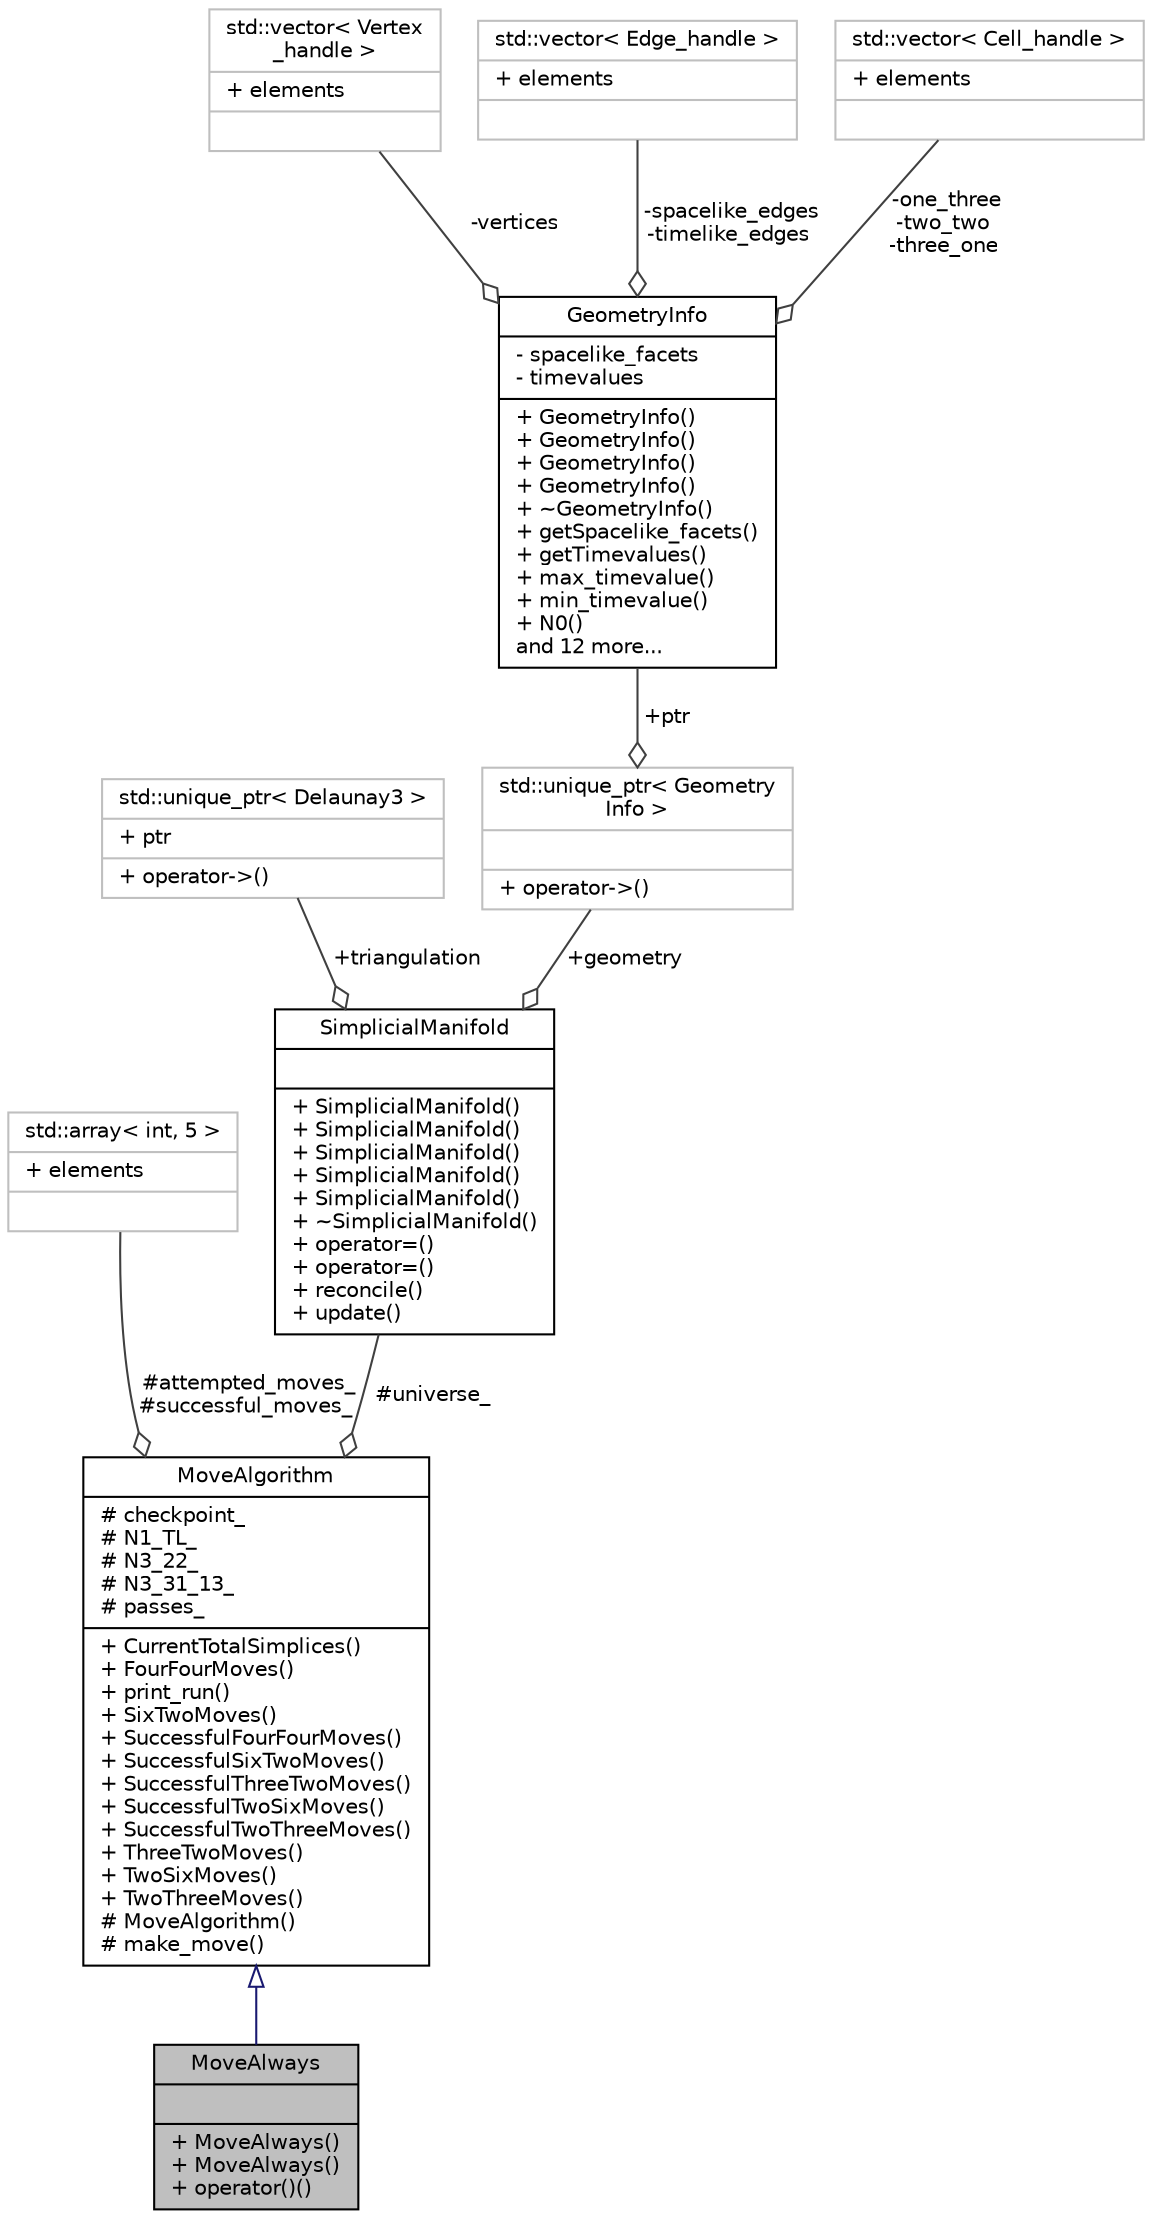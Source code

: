 digraph "MoveAlways"
{
 // LATEX_PDF_SIZE
  edge [fontname="Helvetica",fontsize="10",labelfontname="Helvetica",labelfontsize="10"];
  node [fontname="Helvetica",fontsize="10",shape=record];
  Node2 [label="{MoveAlways\n||+ MoveAlways()\l+ MoveAlways()\l+ operator()()\l}",height=0.2,width=0.4,color="black", fillcolor="grey75", style="filled", fontcolor="black",tooltip=" "];
  Node3 -> Node2 [dir="back",color="midnightblue",fontsize="10",style="solid",arrowtail="onormal",fontname="Helvetica"];
  Node3 [label="{MoveAlgorithm\n|# checkpoint_\l# N1_TL_\l# N3_22_\l# N3_31_13_\l# passes_\l|+ CurrentTotalSimplices()\l+ FourFourMoves()\l+ print_run()\l+ SixTwoMoves()\l+ SuccessfulFourFourMoves()\l+ SuccessfulSixTwoMoves()\l+ SuccessfulThreeTwoMoves()\l+ SuccessfulTwoSixMoves()\l+ SuccessfulTwoThreeMoves()\l+ ThreeTwoMoves()\l+ TwoSixMoves()\l+ TwoThreeMoves()\l# MoveAlgorithm()\l# make_move()\l}",height=0.2,width=0.4,color="black", fillcolor="white", style="filled",URL="$class_move_algorithm.html",tooltip="Base class for move algorithms."];
  Node4 -> Node3 [color="grey25",fontsize="10",style="solid",label=" #attempted_moves_\n#successful_moves_" ,arrowhead="odiamond",fontname="Helvetica"];
  Node4 [label="{std::array\< int, 5 \>\n|+ elements\l|}",height=0.2,width=0.4,color="grey75", fillcolor="white", style="filled",tooltip=" "];
  Node5 -> Node3 [color="grey25",fontsize="10",style="solid",label=" #universe_" ,arrowhead="odiamond",fontname="Helvetica"];
  Node5 [label="{SimplicialManifold\n||+ SimplicialManifold()\l+ SimplicialManifold()\l+ SimplicialManifold()\l+ SimplicialManifold()\l+ SimplicialManifold()\l+ ~SimplicialManifold()\l+ operator=()\l+ operator=()\l+ reconcile()\l+ update()\l}",height=0.2,width=0.4,color="black", fillcolor="white", style="filled",URL="$struct_simplicial_manifold.html",tooltip=" "];
  Node6 -> Node5 [color="grey25",fontsize="10",style="solid",label=" +triangulation" ,arrowhead="odiamond",fontname="Helvetica"];
  Node6 [label="{std::unique_ptr\< Delaunay3 \>\n|+ ptr\l|+ operator-\>()\l}",height=0.2,width=0.4,color="grey75", fillcolor="white", style="filled",tooltip=" "];
  Node7 -> Node5 [color="grey25",fontsize="10",style="solid",label=" +geometry" ,arrowhead="odiamond",fontname="Helvetica"];
  Node7 [label="{std::unique_ptr\< Geometry\lInfo \>\n||+ operator-\>()\l}",height=0.2,width=0.4,color="grey75", fillcolor="white", style="filled",tooltip=" "];
  Node8 -> Node7 [color="grey25",fontsize="10",style="solid",label=" +ptr" ,arrowhead="odiamond",fontname="Helvetica"];
  Node8 [label="{GeometryInfo\n|- spacelike_facets\l- timevalues\l|+ GeometryInfo()\l+ GeometryInfo()\l+ GeometryInfo()\l+ GeometryInfo()\l+ ~GeometryInfo()\l+ getSpacelike_facets()\l+ getTimevalues()\l+ max_timevalue()\l+ min_timevalue()\l+ N0()\land 12 more...\l}",height=0.2,width=0.4,color="black", fillcolor="white", style="filled",URL="$struct_geometry_info.html",tooltip=" "];
  Node9 -> Node8 [color="grey25",fontsize="10",style="solid",label=" -vertices" ,arrowhead="odiamond",fontname="Helvetica"];
  Node9 [label="{std::vector\< Vertex\l_handle \>\n|+ elements\l|}",height=0.2,width=0.4,color="grey75", fillcolor="white", style="filled",tooltip=" "];
  Node10 -> Node8 [color="grey25",fontsize="10",style="solid",label=" -spacelike_edges\n-timelike_edges" ,arrowhead="odiamond",fontname="Helvetica"];
  Node10 [label="{std::vector\< Edge_handle \>\n|+ elements\l|}",height=0.2,width=0.4,color="grey75", fillcolor="white", style="filled",tooltip=" "];
  Node11 -> Node8 [color="grey25",fontsize="10",style="solid",label=" -one_three\n-two_two\n-three_one" ,arrowhead="odiamond",fontname="Helvetica"];
  Node11 [label="{std::vector\< Cell_handle \>\n|+ elements\l|}",height=0.2,width=0.4,color="grey75", fillcolor="white", style="filled",tooltip=" "];
}
